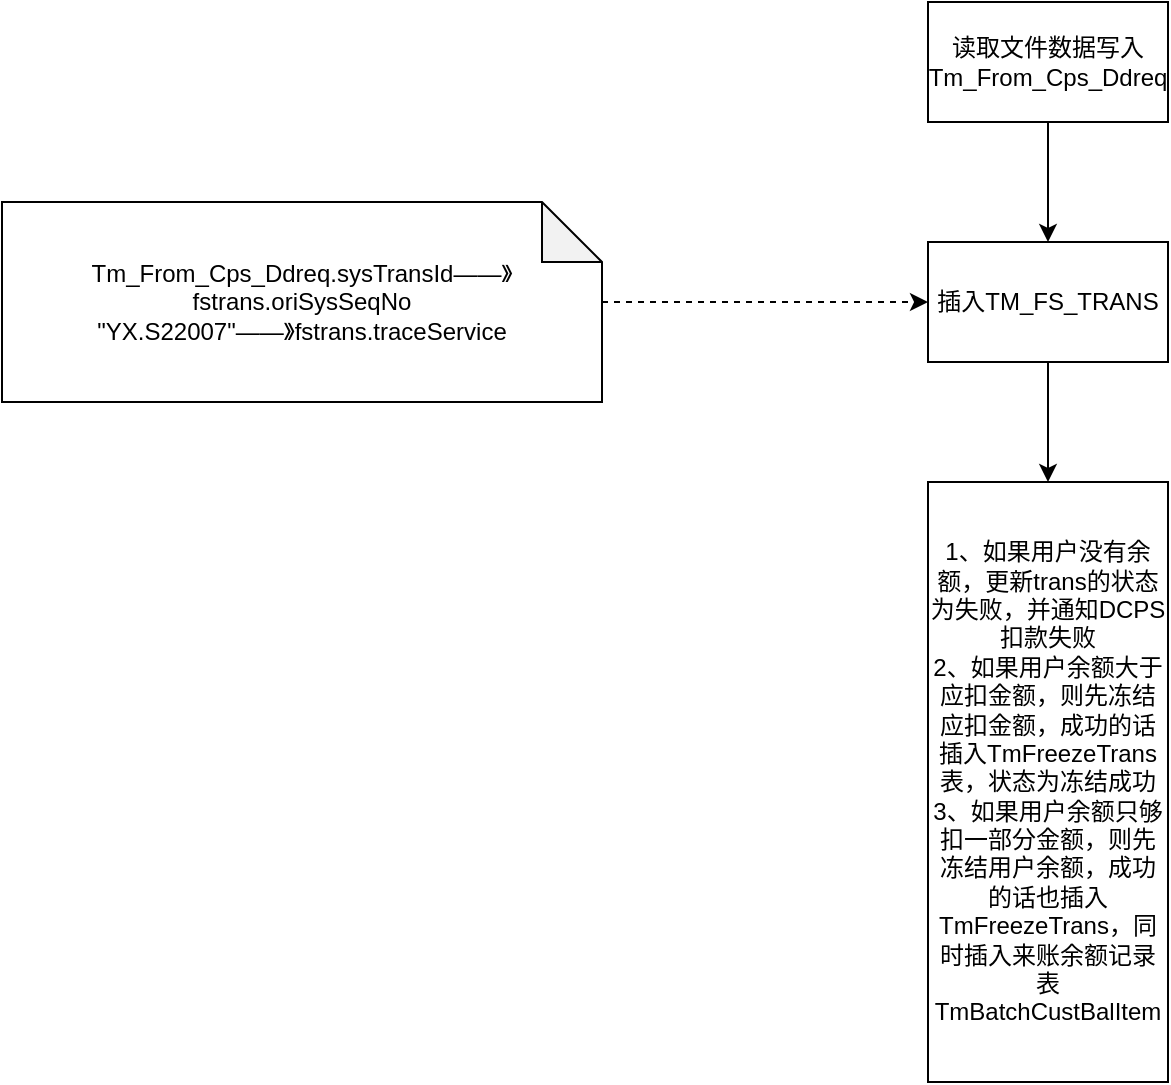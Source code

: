 <mxfile version="10.6.3" type="github"><diagram id="oMxV5vfdUH3KtlMI_fZQ" name="第 1 页"><mxGraphModel dx="1393" dy="770" grid="1" gridSize="10" guides="1" tooltips="1" connect="1" arrows="1" fold="1" page="1" pageScale="1" pageWidth="827" pageHeight="1169" math="0" shadow="0"><root><mxCell id="0"/><mxCell id="1" parent="0"/><mxCell id="h3yOxXbhyVP7IWCBKgHd-6" value="" style="edgeStyle=orthogonalEdgeStyle;rounded=0;orthogonalLoop=1;jettySize=auto;html=1;" edge="1" parent="1" source="h3yOxXbhyVP7IWCBKgHd-1" target="h3yOxXbhyVP7IWCBKgHd-2"><mxGeometry relative="1" as="geometry"/></mxCell><mxCell id="h3yOxXbhyVP7IWCBKgHd-1" value="读取文件数据写入Tm_From_Cps_Ddreq" style="rounded=0;whiteSpace=wrap;html=1;" vertex="1" parent="1"><mxGeometry x="473" y="200" width="120" height="60" as="geometry"/></mxCell><mxCell id="h3yOxXbhyVP7IWCBKgHd-8" value="" style="edgeStyle=orthogonalEdgeStyle;rounded=0;orthogonalLoop=1;jettySize=auto;html=1;" edge="1" parent="1" source="h3yOxXbhyVP7IWCBKgHd-2" target="h3yOxXbhyVP7IWCBKgHd-7"><mxGeometry relative="1" as="geometry"/></mxCell><mxCell id="h3yOxXbhyVP7IWCBKgHd-2" value="&lt;div&gt;插入TM_FS_TRANS&lt;/div&gt;" style="rounded=0;whiteSpace=wrap;html=1;" vertex="1" parent="1"><mxGeometry x="473" y="320" width="120" height="60" as="geometry"/></mxCell><mxCell id="h3yOxXbhyVP7IWCBKgHd-5" value="" style="edgeStyle=orthogonalEdgeStyle;rounded=0;orthogonalLoop=1;jettySize=auto;html=1;dashed=1;entryX=0;entryY=0.5;entryDx=0;entryDy=0;" edge="1" parent="1" source="h3yOxXbhyVP7IWCBKgHd-3" target="h3yOxXbhyVP7IWCBKgHd-2"><mxGeometry relative="1" as="geometry"><mxPoint x="390" y="350" as="targetPoint"/></mxGeometry></mxCell><mxCell id="h3yOxXbhyVP7IWCBKgHd-3" value="Tm_From_Cps_Ddreq.sysTransId——》fstrans.oriSysSeqNo&lt;br&gt;&quot;YX.S22007&quot;——》fstrans.traceService" style="shape=note;whiteSpace=wrap;html=1;backgroundOutline=1;darkOpacity=0.05;" vertex="1" parent="1"><mxGeometry x="10" y="300" width="300" height="100" as="geometry"/></mxCell><mxCell id="h3yOxXbhyVP7IWCBKgHd-7" value="&lt;div&gt;1、如果用户没有余额，更新trans的状态为失败，并通知DCPS扣款失败&lt;/div&gt;&lt;div&gt;2、如果用户余额大于应扣金额，则先冻结应扣金额，成功的话插入TmFreezeTrans表，状态为冻结成功&lt;/div&gt;&lt;div&gt;3、如果用户余额只够扣一部分金额，则先冻结用户余额，成功的话也插入TmFreezeTrans，同时插入来账余额记录表TmBatchCustBalItem&lt;/div&gt;" style="rounded=0;whiteSpace=wrap;html=1;" vertex="1" parent="1"><mxGeometry x="473" y="440" width="120" height="300" as="geometry"/></mxCell></root></mxGraphModel></diagram></mxfile>